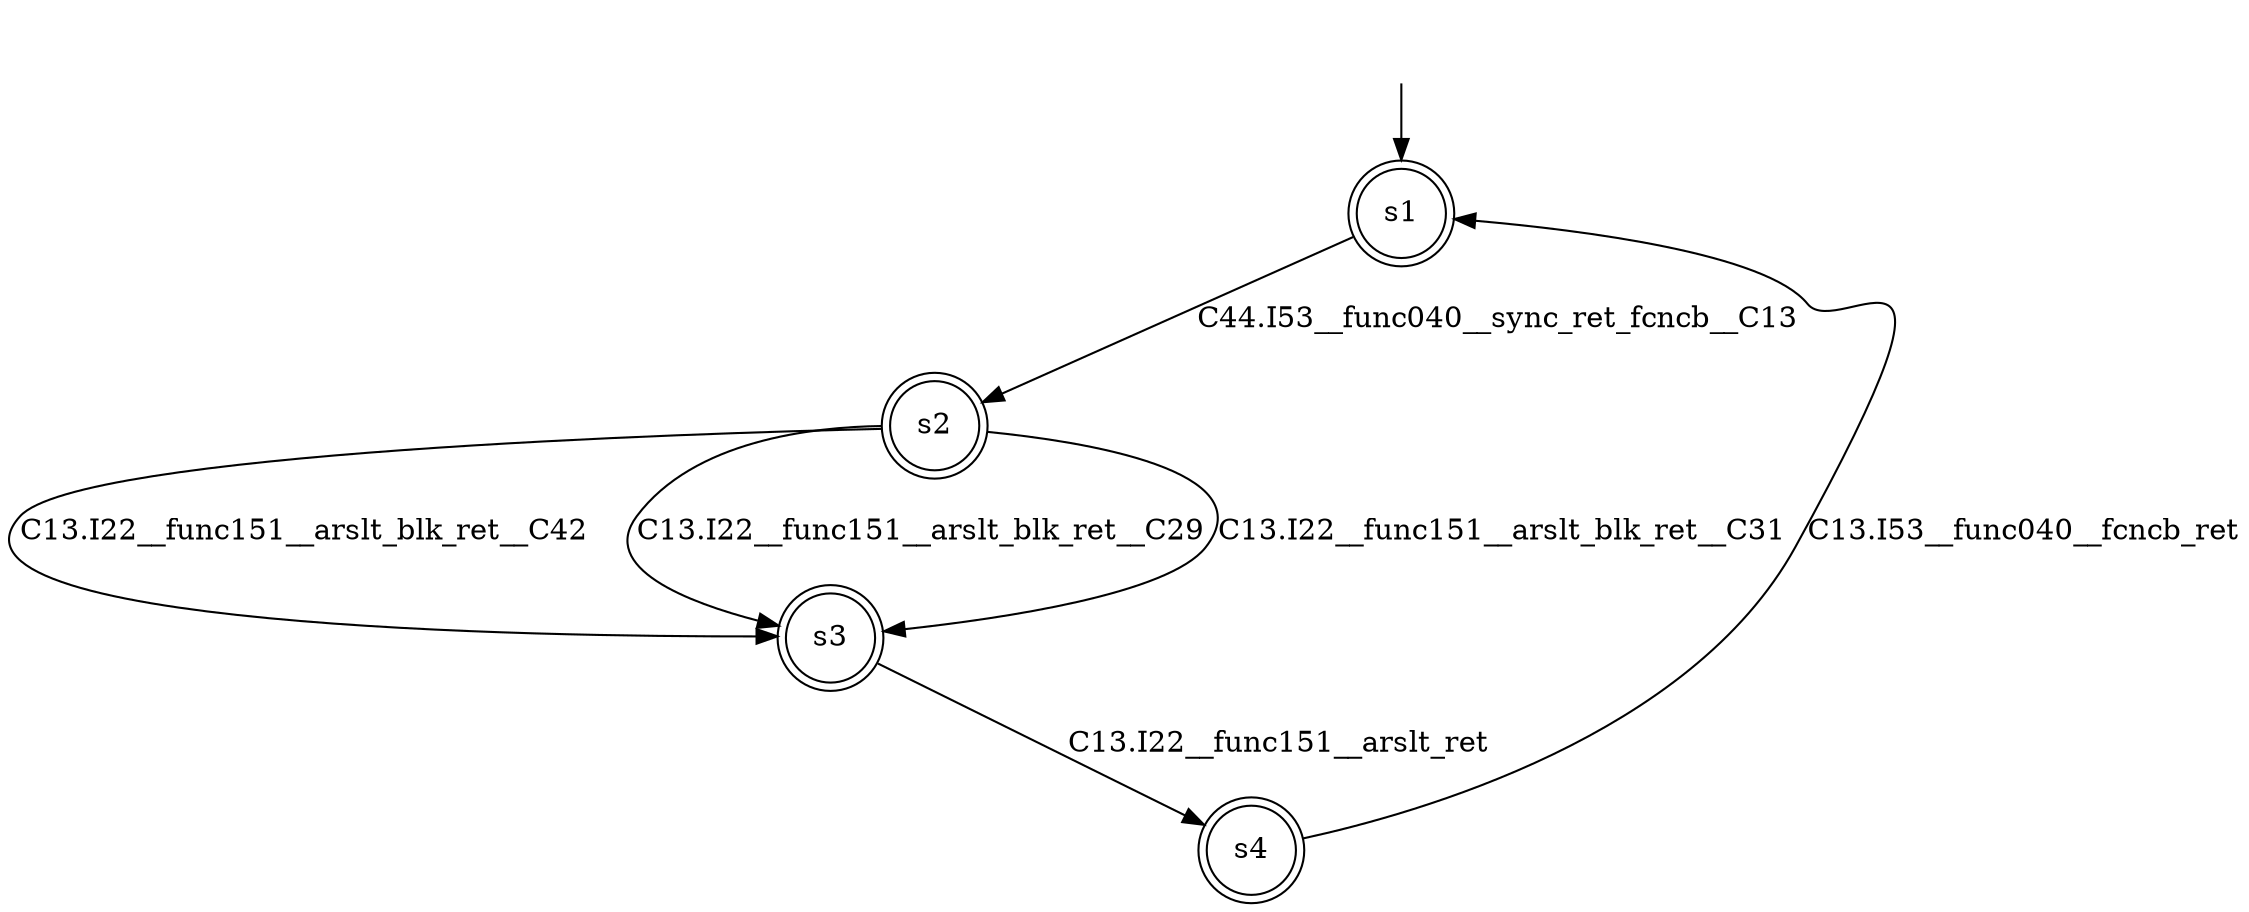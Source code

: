 digraph automaton {
	1 [label=<s1> shape="doublecircle"];
	2 [label=<s2> shape="doublecircle"];
	3 [label=<s3> shape="doublecircle"];
	4 [label=<s4> shape="doublecircle"];
	__init1 [label=<> shape="none"];
	__init1 -> 1;
	1 -> 2 [label=<C44.I53__func040__sync_ret_fcncb__C13> id="1-0-2"];
	2 -> 3 [label=<C13.I22__func151__arslt_blk_ret__C42> id="2-0-3"];
	2 -> 3 [label=<C13.I22__func151__arslt_blk_ret__C29> id="2-1-3"];
	2 -> 3 [label=<C13.I22__func151__arslt_blk_ret__C31> id="2-2-3"];
	3 -> 4 [label=<C13.I22__func151__arslt_ret> id="3-0-4"];
	4 -> 1 [label=<C13.I53__func040__fcncb_ret> id="4-0-1"];
}
